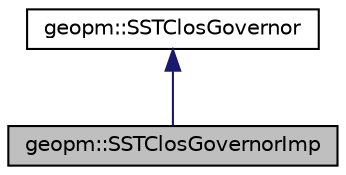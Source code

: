 digraph "geopm::SSTClosGovernorImp"
{
 // LATEX_PDF_SIZE
  edge [fontname="Helvetica",fontsize="10",labelfontname="Helvetica",labelfontsize="10"];
  node [fontname="Helvetica",fontsize="10",shape=record];
  Node1 [label="geopm::SSTClosGovernorImp",height=0.2,width=0.4,color="black", fillcolor="grey75", style="filled", fontcolor="black",tooltip=" "];
  Node2 -> Node1 [dir="back",color="midnightblue",fontsize="10",style="solid",fontname="Helvetica"];
  Node2 [label="geopm::SSTClosGovernor",height=0.2,width=0.4,color="black", fillcolor="white", style="filled",URL="$classgeopm_1_1_s_s_t_clos_governor.html",tooltip="Govern class of service (CLOS) controls."];
}
